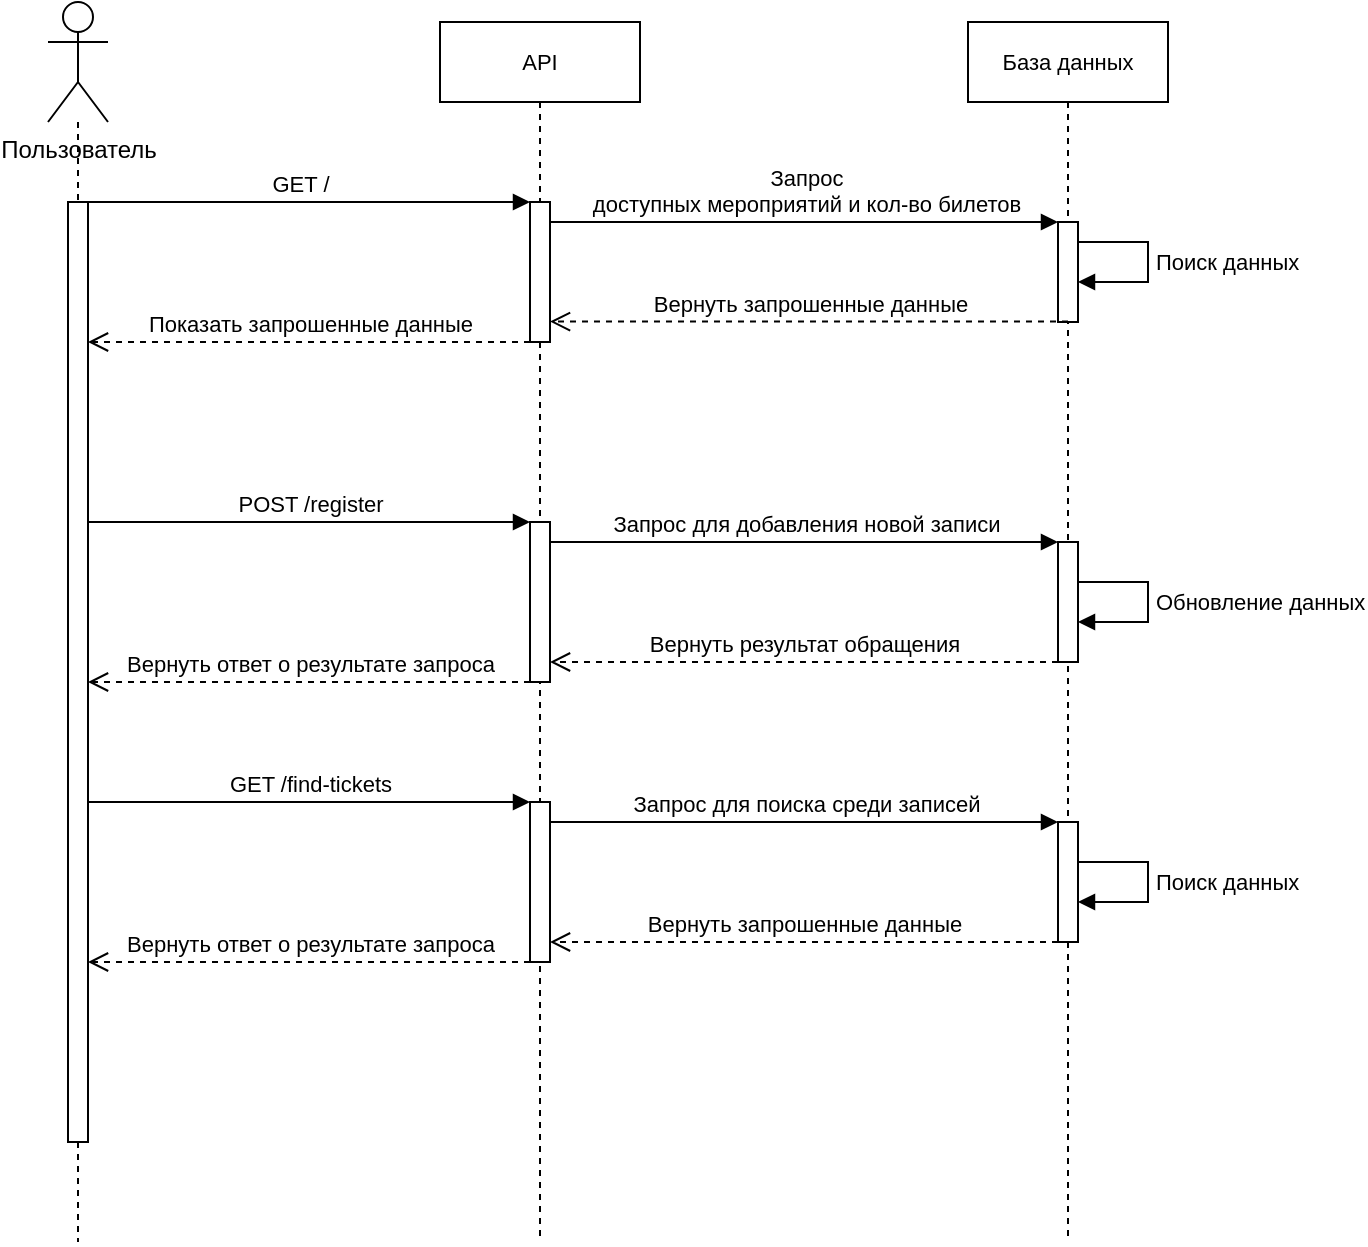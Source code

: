 <mxfile version="25.0.3">
  <diagram name="Страница — 1" id="JLwEg4s3sCG4PM1ibQKH">
    <mxGraphModel dx="1802" dy="855" grid="0" gridSize="10" guides="1" tooltips="1" connect="1" arrows="1" fold="1" page="1" pageScale="1" pageWidth="827" pageHeight="1169" background="none" math="0" shadow="0">
      <root>
        <mxCell id="0" />
        <mxCell id="1" parent="0" />
        <mxCell id="kxysu9ugty4rJeyvq5cd-20" value="" style="edgeStyle=none;shape=connector;rounded=0;orthogonalLoop=1;jettySize=auto;html=1;strokeColor=default;align=center;verticalAlign=middle;fontFamily=Helvetica;fontSize=11;fontColor=default;labelBackgroundColor=default;endArrow=none;dashed=1;endFill=0;" parent="1" source="kxysu9ugty4rJeyvq5cd-1" target="kxysu9ugty4rJeyvq5cd-19" edge="1">
          <mxGeometry relative="1" as="geometry" />
        </mxCell>
        <mxCell id="kxysu9ugty4rJeyvq5cd-1" value="Пользователь" style="shape=umlActor;verticalLabelPosition=bottom;verticalAlign=top;html=1;outlineConnect=0;" parent="1" vertex="1">
          <mxGeometry x="110" y="140" width="30" height="60" as="geometry" />
        </mxCell>
        <mxCell id="kxysu9ugty4rJeyvq5cd-12" value="API" style="shape=umlLifeline;perimeter=lifelinePerimeter;whiteSpace=wrap;html=1;container=1;dropTarget=0;collapsible=0;recursiveResize=0;outlineConnect=0;portConstraint=eastwest;newEdgeStyle={&quot;curved&quot;:0,&quot;rounded&quot;:0};fontFamily=Helvetica;fontSize=11;fontColor=default;labelBackgroundColor=default;" parent="1" vertex="1">
          <mxGeometry x="306" y="150" width="100" height="610" as="geometry" />
        </mxCell>
        <mxCell id="kxysu9ugty4rJeyvq5cd-22" value="" style="html=1;points=[[0,0,0,0,5],[0,1,0,0,-5],[1,0,0,0,5],[1,1,0,0,-5]];perimeter=orthogonalPerimeter;outlineConnect=0;targetShapes=umlLifeline;portConstraint=eastwest;newEdgeStyle={&quot;curved&quot;:0,&quot;rounded&quot;:0};fontFamily=Helvetica;fontSize=11;fontColor=default;labelBackgroundColor=default;" parent="kxysu9ugty4rJeyvq5cd-12" vertex="1">
          <mxGeometry x="45" y="90" width="10" height="70" as="geometry" />
        </mxCell>
        <mxCell id="kxysu9ugty4rJeyvq5cd-47" value="" style="html=1;points=[[0,0,0,0,5],[0,1,0,0,-5],[1,0,0,0,5],[1,1,0,0,-5]];perimeter=orthogonalPerimeter;outlineConnect=0;targetShapes=umlLifeline;portConstraint=eastwest;newEdgeStyle={&quot;curved&quot;:0,&quot;rounded&quot;:0};fontFamily=Helvetica;fontSize=11;fontColor=default;labelBackgroundColor=default;" parent="kxysu9ugty4rJeyvq5cd-12" vertex="1">
          <mxGeometry x="45" y="250" width="10" height="80" as="geometry" />
        </mxCell>
        <mxCell id="kxysu9ugty4rJeyvq5cd-50" value="POST /register" style="html=1;verticalAlign=bottom;endArrow=block;curved=0;rounded=0;strokeColor=default;align=center;fontFamily=Helvetica;fontSize=11;fontColor=default;labelBackgroundColor=default;" parent="kxysu9ugty4rJeyvq5cd-12" source="kxysu9ugty4rJeyvq5cd-19" edge="1">
          <mxGeometry x="0.003" width="80" relative="1" as="geometry">
            <mxPoint x="-186" y="250" as="sourcePoint" />
            <mxPoint x="45" y="250" as="targetPoint" />
            <Array as="points">
              <mxPoint x="-6" y="250" />
            </Array>
            <mxPoint as="offset" />
          </mxGeometry>
        </mxCell>
        <mxCell id="kxysu9ugty4rJeyvq5cd-13" value="База данных" style="shape=umlLifeline;perimeter=lifelinePerimeter;whiteSpace=wrap;html=1;container=1;dropTarget=0;collapsible=0;recursiveResize=0;outlineConnect=0;portConstraint=eastwest;newEdgeStyle={&quot;curved&quot;:0,&quot;rounded&quot;:0};fontFamily=Helvetica;fontSize=11;fontColor=default;labelBackgroundColor=default;" parent="1" vertex="1">
          <mxGeometry x="570" y="150" width="100" height="610" as="geometry" />
        </mxCell>
        <mxCell id="kxysu9ugty4rJeyvq5cd-24" value="" style="html=1;points=[[0,0,0,0,5],[0,1,0,0,-5],[1,0,0,0,5],[1,1,0,0,-5]];perimeter=orthogonalPerimeter;outlineConnect=0;targetShapes=umlLifeline;portConstraint=eastwest;newEdgeStyle={&quot;curved&quot;:0,&quot;rounded&quot;:0};fontFamily=Helvetica;fontSize=11;fontColor=default;labelBackgroundColor=default;" parent="kxysu9ugty4rJeyvq5cd-13" vertex="1">
          <mxGeometry x="45" y="100" width="10" height="50" as="geometry" />
        </mxCell>
        <mxCell id="kxysu9ugty4rJeyvq5cd-27" value="Поиск данных" style="html=1;align=left;spacingLeft=2;endArrow=block;rounded=0;edgeStyle=orthogonalEdgeStyle;curved=0;rounded=0;strokeColor=default;verticalAlign=middle;fontFamily=Helvetica;fontSize=11;fontColor=default;labelBackgroundColor=default;" parent="kxysu9ugty4rJeyvq5cd-13" source="kxysu9ugty4rJeyvq5cd-24" target="kxysu9ugty4rJeyvq5cd-24" edge="1">
          <mxGeometry relative="1" as="geometry">
            <mxPoint x="60" y="110" as="sourcePoint" />
            <Array as="points">
              <mxPoint x="90" y="110" />
              <mxPoint x="90" y="130" />
            </Array>
            <mxPoint x="65" y="130" as="targetPoint" />
          </mxGeometry>
        </mxCell>
        <mxCell id="kxysu9ugty4rJeyvq5cd-48" value="" style="html=1;points=[[0,0,0,0,5],[0,1,0,0,-5],[1,0,0,0,5],[1,1,0,0,-5]];perimeter=orthogonalPerimeter;outlineConnect=0;targetShapes=umlLifeline;portConstraint=eastwest;newEdgeStyle={&quot;curved&quot;:0,&quot;rounded&quot;:0};fontFamily=Helvetica;fontSize=11;fontColor=default;labelBackgroundColor=default;" parent="kxysu9ugty4rJeyvq5cd-13" vertex="1">
          <mxGeometry x="45" y="260" width="10" height="60" as="geometry" />
        </mxCell>
        <mxCell id="kxysu9ugty4rJeyvq5cd-49" value="Обновление данных" style="html=1;align=left;spacingLeft=2;endArrow=block;rounded=0;edgeStyle=orthogonalEdgeStyle;curved=0;rounded=0;strokeColor=default;verticalAlign=middle;fontFamily=Helvetica;fontSize=11;fontColor=default;labelBackgroundColor=default;" parent="kxysu9ugty4rJeyvq5cd-13" edge="1">
          <mxGeometry relative="1" as="geometry">
            <mxPoint x="55.0" y="280" as="sourcePoint" />
            <Array as="points">
              <mxPoint x="90" y="280" />
              <mxPoint x="90" y="300" />
            </Array>
            <mxPoint x="55.0" y="300" as="targetPoint" />
          </mxGeometry>
        </mxCell>
        <mxCell id="kxysu9ugty4rJeyvq5cd-54" value="" style="html=1;points=[[0,0,0,0,5],[0,1,0,0,-5],[1,0,0,0,5],[1,1,0,0,-5]];perimeter=orthogonalPerimeter;outlineConnect=0;targetShapes=umlLifeline;portConstraint=eastwest;newEdgeStyle={&quot;curved&quot;:0,&quot;rounded&quot;:0};fontFamily=Helvetica;fontSize=11;fontColor=default;labelBackgroundColor=default;" parent="kxysu9ugty4rJeyvq5cd-13" vertex="1">
          <mxGeometry x="-219" y="390" width="10" height="80" as="geometry" />
        </mxCell>
        <mxCell id="kxysu9ugty4rJeyvq5cd-55" value="GET /find-tickets" style="html=1;verticalAlign=bottom;endArrow=block;curved=0;rounded=0;strokeColor=default;align=center;fontFamily=Helvetica;fontSize=11;fontColor=default;labelBackgroundColor=default;" parent="kxysu9ugty4rJeyvq5cd-13" edge="1">
          <mxGeometry x="0.003" width="80" relative="1" as="geometry">
            <mxPoint x="-440" y="390" as="sourcePoint" />
            <mxPoint x="-219" y="390" as="targetPoint" />
            <Array as="points">
              <mxPoint x="-270" y="390" />
            </Array>
            <mxPoint as="offset" />
          </mxGeometry>
        </mxCell>
        <mxCell id="kxysu9ugty4rJeyvq5cd-56" value="" style="html=1;points=[[0,0,0,0,5],[0,1,0,0,-5],[1,0,0,0,5],[1,1,0,0,-5]];perimeter=orthogonalPerimeter;outlineConnect=0;targetShapes=umlLifeline;portConstraint=eastwest;newEdgeStyle={&quot;curved&quot;:0,&quot;rounded&quot;:0};fontFamily=Helvetica;fontSize=11;fontColor=default;labelBackgroundColor=default;" parent="kxysu9ugty4rJeyvq5cd-13" vertex="1">
          <mxGeometry x="45" y="400" width="10" height="60" as="geometry" />
        </mxCell>
        <mxCell id="kxysu9ugty4rJeyvq5cd-57" value="Поиск данных" style="html=1;align=left;spacingLeft=2;endArrow=block;rounded=0;edgeStyle=orthogonalEdgeStyle;curved=0;rounded=0;strokeColor=default;verticalAlign=middle;fontFamily=Helvetica;fontSize=11;fontColor=default;labelBackgroundColor=default;" parent="kxysu9ugty4rJeyvq5cd-13" edge="1">
          <mxGeometry relative="1" as="geometry">
            <mxPoint x="55.0" y="420" as="sourcePoint" />
            <Array as="points">
              <mxPoint x="90" y="420" />
              <mxPoint x="90" y="440" />
            </Array>
            <mxPoint x="55.0" y="440" as="targetPoint" />
          </mxGeometry>
        </mxCell>
        <mxCell id="kxysu9ugty4rJeyvq5cd-58" value="Запрос для поиска среди записей" style="html=1;verticalAlign=bottom;endArrow=block;curved=0;rounded=0;strokeColor=default;align=center;fontFamily=Helvetica;fontSize=11;fontColor=default;labelBackgroundColor=default;" parent="kxysu9ugty4rJeyvq5cd-13" edge="1">
          <mxGeometry x="0.003" width="80" relative="1" as="geometry">
            <mxPoint x="-209" y="400" as="sourcePoint" />
            <mxPoint x="45.0" y="400" as="targetPoint" />
            <Array as="points">
              <mxPoint x="20" y="400" />
            </Array>
            <mxPoint as="offset" />
          </mxGeometry>
        </mxCell>
        <mxCell id="kxysu9ugty4rJeyvq5cd-59" value="Вернуть запрошенные данные" style="html=1;verticalAlign=bottom;endArrow=open;dashed=1;endSize=8;curved=0;rounded=0;strokeColor=default;align=center;fontFamily=Helvetica;fontSize=11;fontColor=default;labelBackgroundColor=default;" parent="kxysu9ugty4rJeyvq5cd-13" source="kxysu9ugty4rJeyvq5cd-56" target="kxysu9ugty4rJeyvq5cd-54" edge="1">
          <mxGeometry relative="1" as="geometry">
            <mxPoint x="100" y="469.76" as="sourcePoint" />
            <mxPoint x="20" y="469.76" as="targetPoint" />
            <Array as="points">
              <mxPoint x="-110" y="460" />
            </Array>
          </mxGeometry>
        </mxCell>
        <mxCell id="kxysu9ugty4rJeyvq5cd-60" value="Вернуть ответ о результате запроса" style="html=1;verticalAlign=bottom;endArrow=open;dashed=1;endSize=8;curved=0;rounded=0;strokeColor=default;align=center;fontFamily=Helvetica;fontSize=11;fontColor=default;labelBackgroundColor=default;" parent="kxysu9ugty4rJeyvq5cd-13" edge="1">
          <mxGeometry x="-0.001" relative="1" as="geometry">
            <mxPoint x="-219" y="470" as="sourcePoint" />
            <mxPoint x="-440" y="470" as="targetPoint" />
            <Array as="points">
              <mxPoint x="-250" y="470" />
            </Array>
            <mxPoint as="offset" />
          </mxGeometry>
        </mxCell>
        <mxCell id="kxysu9ugty4rJeyvq5cd-19" value="" style="html=1;points=[[0,0,0,0,5],[0,1,0,0,-5],[1,0,0,0,5],[1,1,0,0,-5]];perimeter=orthogonalPerimeter;outlineConnect=0;targetShapes=umlLifeline;portConstraint=eastwest;newEdgeStyle={&quot;curved&quot;:0,&quot;rounded&quot;:0};fontFamily=Helvetica;fontSize=11;fontColor=default;labelBackgroundColor=default;" parent="1" vertex="1">
          <mxGeometry x="120" y="240" width="10" height="470" as="geometry" />
        </mxCell>
        <mxCell id="kxysu9ugty4rJeyvq5cd-21" value="" style="html=1;verticalAlign=bottom;endArrow=none;dashed=1;endSize=8;curved=0;rounded=0;strokeColor=default;align=center;fontFamily=Helvetica;fontSize=11;fontColor=default;labelBackgroundColor=default;endFill=0;" parent="1" source="kxysu9ugty4rJeyvq5cd-19" edge="1">
          <mxGeometry relative="1" as="geometry">
            <mxPoint x="130" y="690" as="sourcePoint" />
            <mxPoint x="125" y="760" as="targetPoint" />
          </mxGeometry>
        </mxCell>
        <mxCell id="kxysu9ugty4rJeyvq5cd-23" value="GET /" style="html=1;verticalAlign=bottom;endArrow=block;curved=0;rounded=0;strokeColor=default;align=center;fontFamily=Helvetica;fontSize=11;fontColor=default;labelBackgroundColor=default;" parent="1" edge="1">
          <mxGeometry x="0.003" width="80" relative="1" as="geometry">
            <mxPoint x="120" y="240" as="sourcePoint" />
            <mxPoint x="351" y="240" as="targetPoint" />
            <Array as="points">
              <mxPoint x="300" y="240" />
            </Array>
            <mxPoint as="offset" />
          </mxGeometry>
        </mxCell>
        <mxCell id="kxysu9ugty4rJeyvq5cd-25" value="Запрос&lt;div&gt;доступных мероприятий и кол-во билетов&lt;/div&gt;" style="html=1;verticalAlign=bottom;endArrow=block;curved=0;rounded=0;strokeColor=default;align=center;fontFamily=Helvetica;fontSize=11;fontColor=default;labelBackgroundColor=default;" parent="1" source="kxysu9ugty4rJeyvq5cd-22" target="kxysu9ugty4rJeyvq5cd-24" edge="1">
          <mxGeometry x="0.003" width="80" relative="1" as="geometry">
            <mxPoint x="390" y="250" as="sourcePoint" />
            <mxPoint x="610" y="250" as="targetPoint" />
            <Array as="points">
              <mxPoint x="540" y="250" />
            </Array>
            <mxPoint as="offset" />
          </mxGeometry>
        </mxCell>
        <mxCell id="kxysu9ugty4rJeyvq5cd-28" value="Вернуть запрошенные данные" style="html=1;verticalAlign=bottom;endArrow=open;dashed=1;endSize=8;curved=0;rounded=0;strokeColor=default;align=center;fontFamily=Helvetica;fontSize=11;fontColor=default;labelBackgroundColor=default;" parent="1" target="kxysu9ugty4rJeyvq5cd-22" edge="1">
          <mxGeometry x="-0.003" relative="1" as="geometry">
            <mxPoint x="620" y="299.76" as="sourcePoint" />
            <mxPoint x="540" y="299.76" as="targetPoint" />
            <mxPoint as="offset" />
          </mxGeometry>
        </mxCell>
        <mxCell id="kxysu9ugty4rJeyvq5cd-29" value="Показать запрошенные данные" style="html=1;verticalAlign=bottom;endArrow=open;dashed=1;endSize=8;curved=0;rounded=0;strokeColor=default;align=center;fontFamily=Helvetica;fontSize=11;fontColor=default;labelBackgroundColor=default;" parent="1" source="kxysu9ugty4rJeyvq5cd-22" target="kxysu9ugty4rJeyvq5cd-19" edge="1">
          <mxGeometry relative="1" as="geometry">
            <mxPoint x="379" y="340" as="sourcePoint" />
            <mxPoint x="120" y="340.24" as="targetPoint" />
            <Array as="points">
              <mxPoint x="320" y="310" />
            </Array>
          </mxGeometry>
        </mxCell>
        <mxCell id="kxysu9ugty4rJeyvq5cd-51" value="Запрос для добавления новой записи" style="html=1;verticalAlign=bottom;endArrow=block;curved=0;rounded=0;strokeColor=default;align=center;fontFamily=Helvetica;fontSize=11;fontColor=default;labelBackgroundColor=default;" parent="1" edge="1">
          <mxGeometry x="0.003" width="80" relative="1" as="geometry">
            <mxPoint x="361" y="410" as="sourcePoint" />
            <mxPoint x="615.0" y="410" as="targetPoint" />
            <Array as="points">
              <mxPoint x="590" y="410" />
            </Array>
            <mxPoint as="offset" />
          </mxGeometry>
        </mxCell>
        <mxCell id="kxysu9ugty4rJeyvq5cd-52" value="Вернуть результат обращения" style="html=1;verticalAlign=bottom;endArrow=open;dashed=1;endSize=8;curved=0;rounded=0;strokeColor=default;align=center;fontFamily=Helvetica;fontSize=11;fontColor=default;labelBackgroundColor=default;" parent="1" source="kxysu9ugty4rJeyvq5cd-48" target="kxysu9ugty4rJeyvq5cd-47" edge="1">
          <mxGeometry relative="1" as="geometry">
            <mxPoint x="670" y="479.76" as="sourcePoint" />
            <mxPoint x="590" y="479.76" as="targetPoint" />
            <Array as="points">
              <mxPoint x="460" y="470" />
            </Array>
          </mxGeometry>
        </mxCell>
        <mxCell id="kxysu9ugty4rJeyvq5cd-53" value="Вернуть ответ о результате запроса" style="html=1;verticalAlign=bottom;endArrow=open;dashed=1;endSize=8;curved=0;rounded=0;strokeColor=default;align=center;fontFamily=Helvetica;fontSize=11;fontColor=default;labelBackgroundColor=default;" parent="1" edge="1">
          <mxGeometry x="-0.001" relative="1" as="geometry">
            <mxPoint x="351" y="480" as="sourcePoint" />
            <mxPoint x="130" y="480" as="targetPoint" />
            <Array as="points">
              <mxPoint x="320" y="480" />
            </Array>
            <mxPoint as="offset" />
          </mxGeometry>
        </mxCell>
      </root>
    </mxGraphModel>
  </diagram>
</mxfile>
